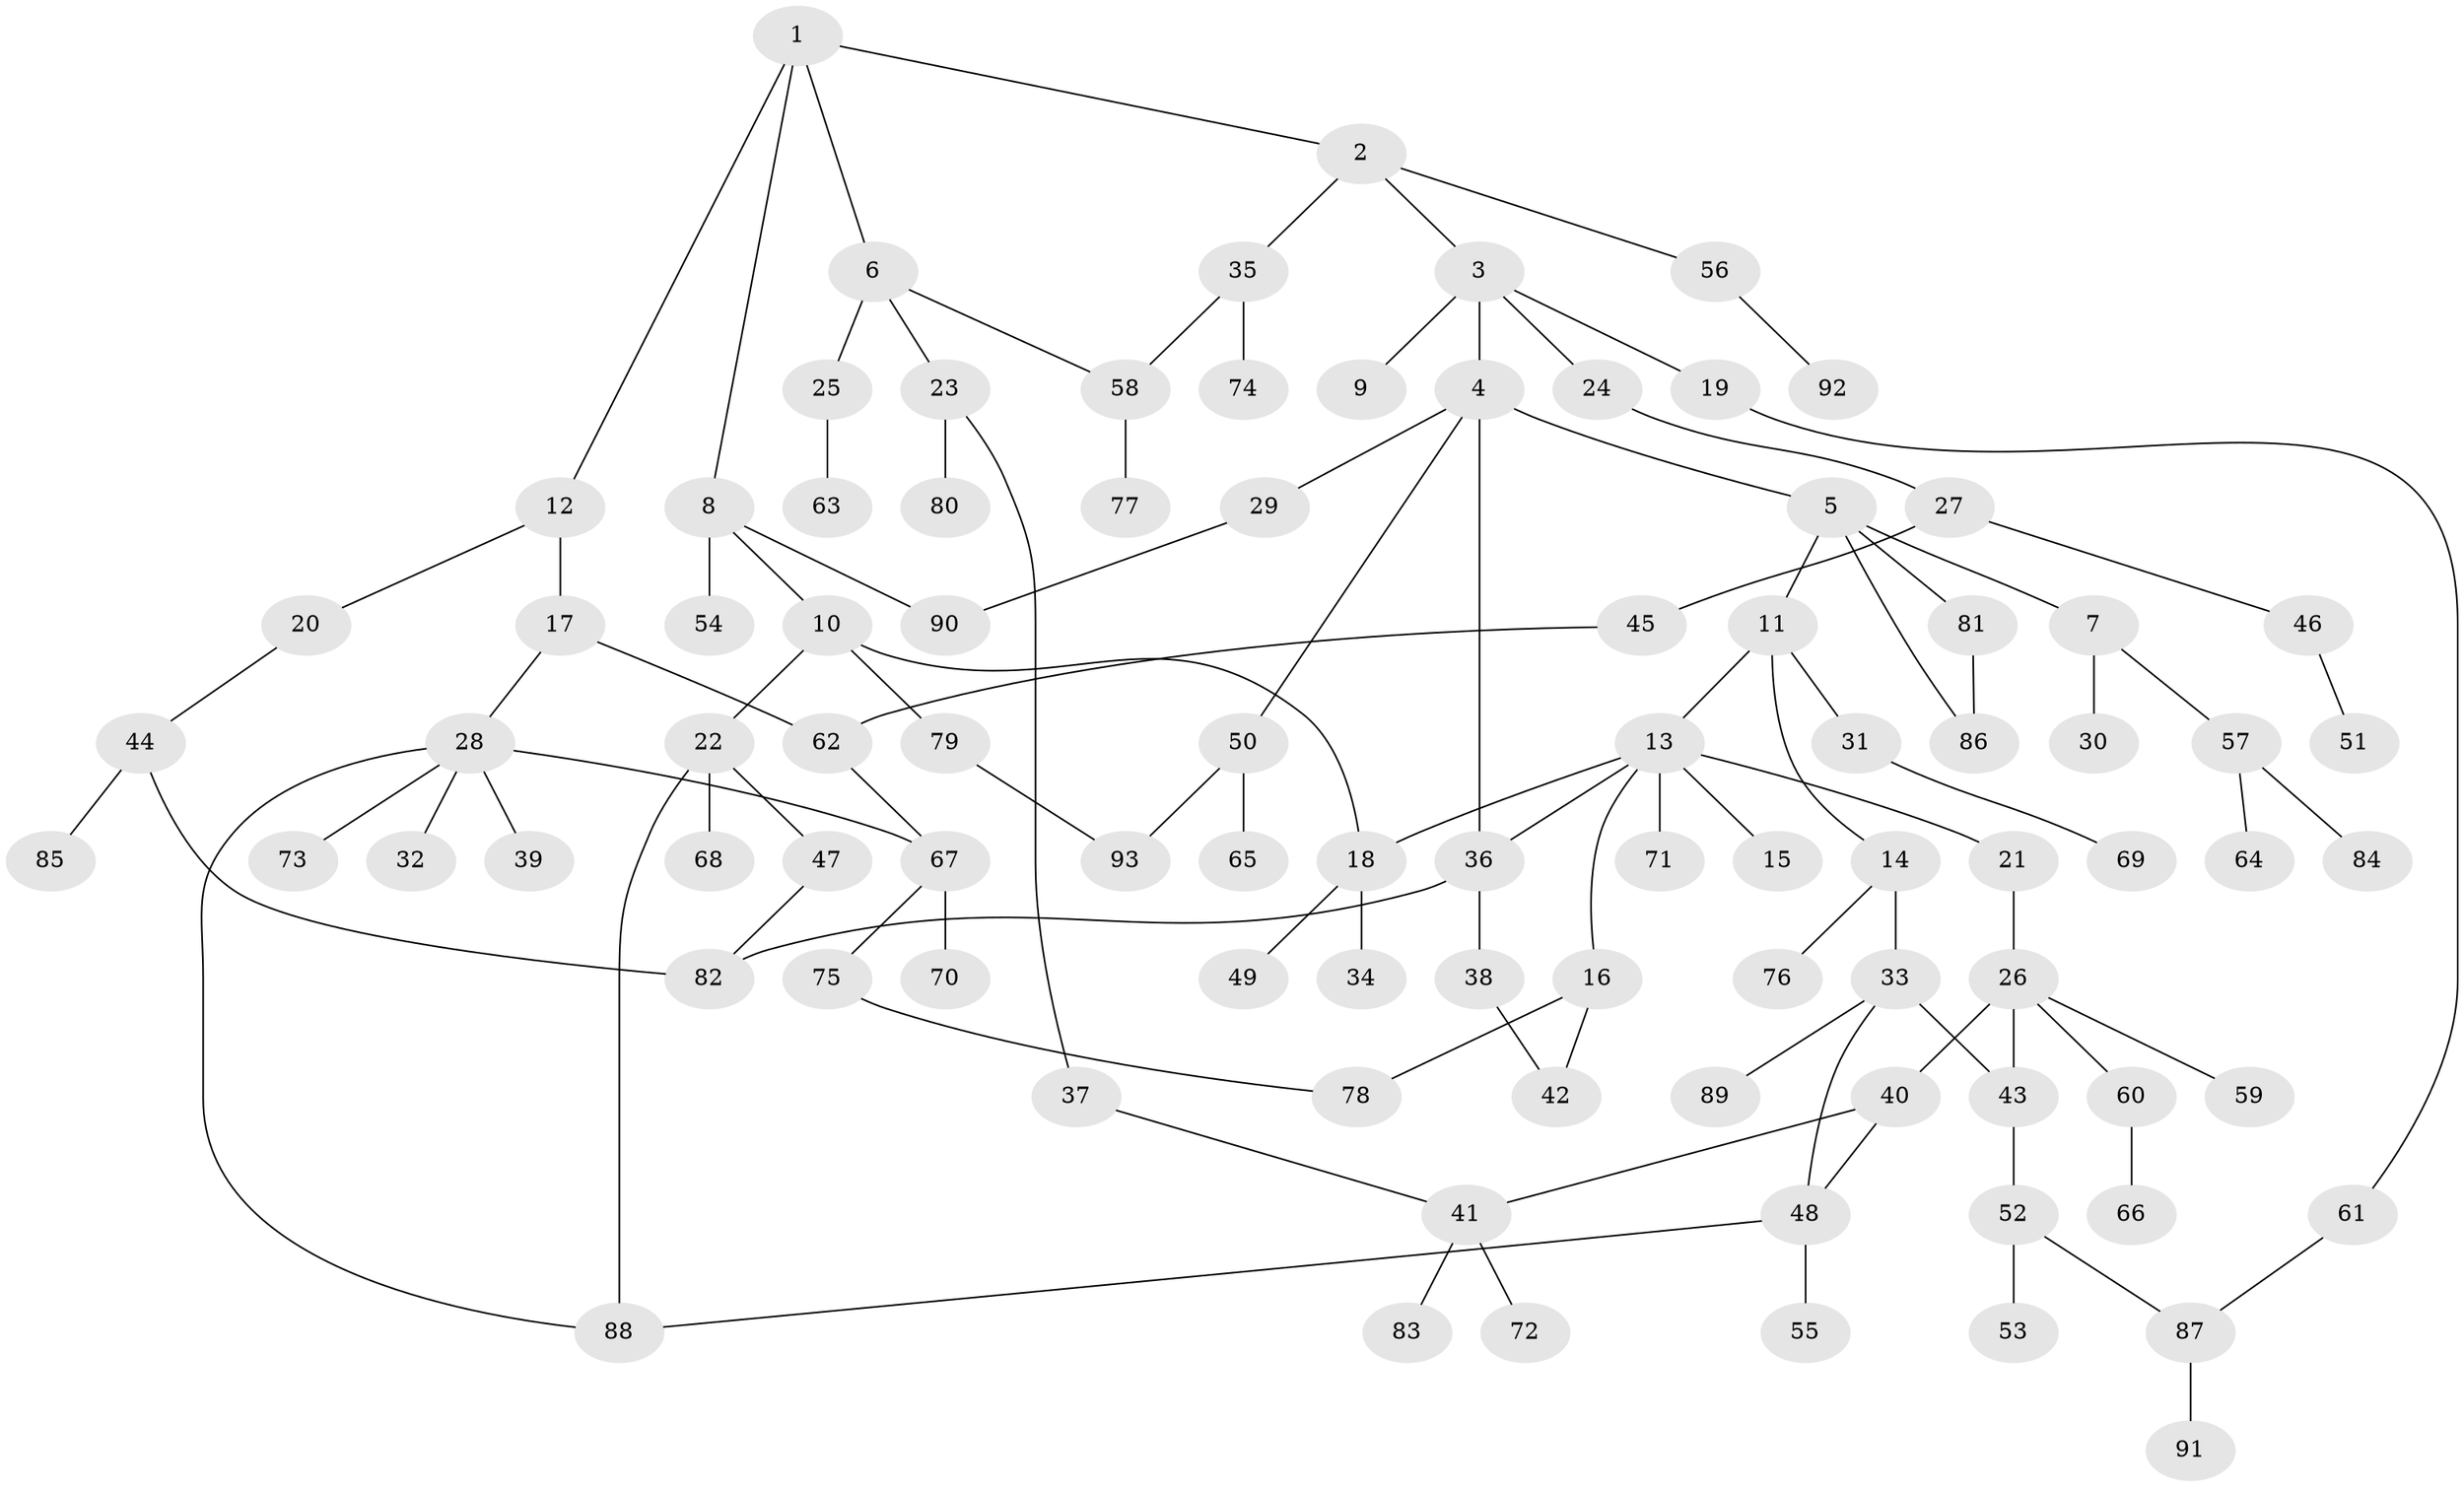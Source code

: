 // coarse degree distribution, {4: 0.1276595744680851, 7: 0.02127659574468085, 3: 0.2765957446808511, 2: 0.3404255319148936, 5: 0.0425531914893617, 6: 0.02127659574468085, 1: 0.1702127659574468}
// Generated by graph-tools (version 1.1) at 2025/43/03/06/25 01:43:18]
// undirected, 93 vertices, 110 edges
graph export_dot {
graph [start="1"]
  node [color=gray90,style=filled];
  1;
  2;
  3;
  4;
  5;
  6;
  7;
  8;
  9;
  10;
  11;
  12;
  13;
  14;
  15;
  16;
  17;
  18;
  19;
  20;
  21;
  22;
  23;
  24;
  25;
  26;
  27;
  28;
  29;
  30;
  31;
  32;
  33;
  34;
  35;
  36;
  37;
  38;
  39;
  40;
  41;
  42;
  43;
  44;
  45;
  46;
  47;
  48;
  49;
  50;
  51;
  52;
  53;
  54;
  55;
  56;
  57;
  58;
  59;
  60;
  61;
  62;
  63;
  64;
  65;
  66;
  67;
  68;
  69;
  70;
  71;
  72;
  73;
  74;
  75;
  76;
  77;
  78;
  79;
  80;
  81;
  82;
  83;
  84;
  85;
  86;
  87;
  88;
  89;
  90;
  91;
  92;
  93;
  1 -- 2;
  1 -- 6;
  1 -- 8;
  1 -- 12;
  2 -- 3;
  2 -- 35;
  2 -- 56;
  3 -- 4;
  3 -- 9;
  3 -- 19;
  3 -- 24;
  4 -- 5;
  4 -- 29;
  4 -- 36;
  4 -- 50;
  5 -- 7;
  5 -- 11;
  5 -- 81;
  5 -- 86;
  6 -- 23;
  6 -- 25;
  6 -- 58;
  7 -- 30;
  7 -- 57;
  8 -- 10;
  8 -- 54;
  8 -- 90;
  10 -- 18;
  10 -- 22;
  10 -- 79;
  11 -- 13;
  11 -- 14;
  11 -- 31;
  12 -- 17;
  12 -- 20;
  13 -- 15;
  13 -- 16;
  13 -- 21;
  13 -- 71;
  13 -- 36;
  13 -- 18;
  14 -- 33;
  14 -- 76;
  16 -- 78;
  16 -- 42;
  17 -- 28;
  17 -- 62;
  18 -- 34;
  18 -- 49;
  19 -- 61;
  20 -- 44;
  21 -- 26;
  22 -- 47;
  22 -- 68;
  22 -- 88;
  23 -- 37;
  23 -- 80;
  24 -- 27;
  25 -- 63;
  26 -- 40;
  26 -- 59;
  26 -- 60;
  26 -- 43;
  27 -- 45;
  27 -- 46;
  28 -- 32;
  28 -- 39;
  28 -- 67;
  28 -- 73;
  28 -- 88;
  29 -- 90;
  31 -- 69;
  33 -- 43;
  33 -- 48;
  33 -- 89;
  35 -- 74;
  35 -- 58;
  36 -- 38;
  36 -- 82;
  37 -- 41;
  38 -- 42;
  40 -- 41;
  40 -- 48;
  41 -- 72;
  41 -- 83;
  43 -- 52;
  44 -- 82;
  44 -- 85;
  45 -- 62;
  46 -- 51;
  47 -- 82;
  48 -- 55;
  48 -- 88;
  50 -- 65;
  50 -- 93;
  52 -- 53;
  52 -- 87;
  56 -- 92;
  57 -- 64;
  57 -- 84;
  58 -- 77;
  60 -- 66;
  61 -- 87;
  62 -- 67;
  67 -- 70;
  67 -- 75;
  75 -- 78;
  79 -- 93;
  81 -- 86;
  87 -- 91;
}
